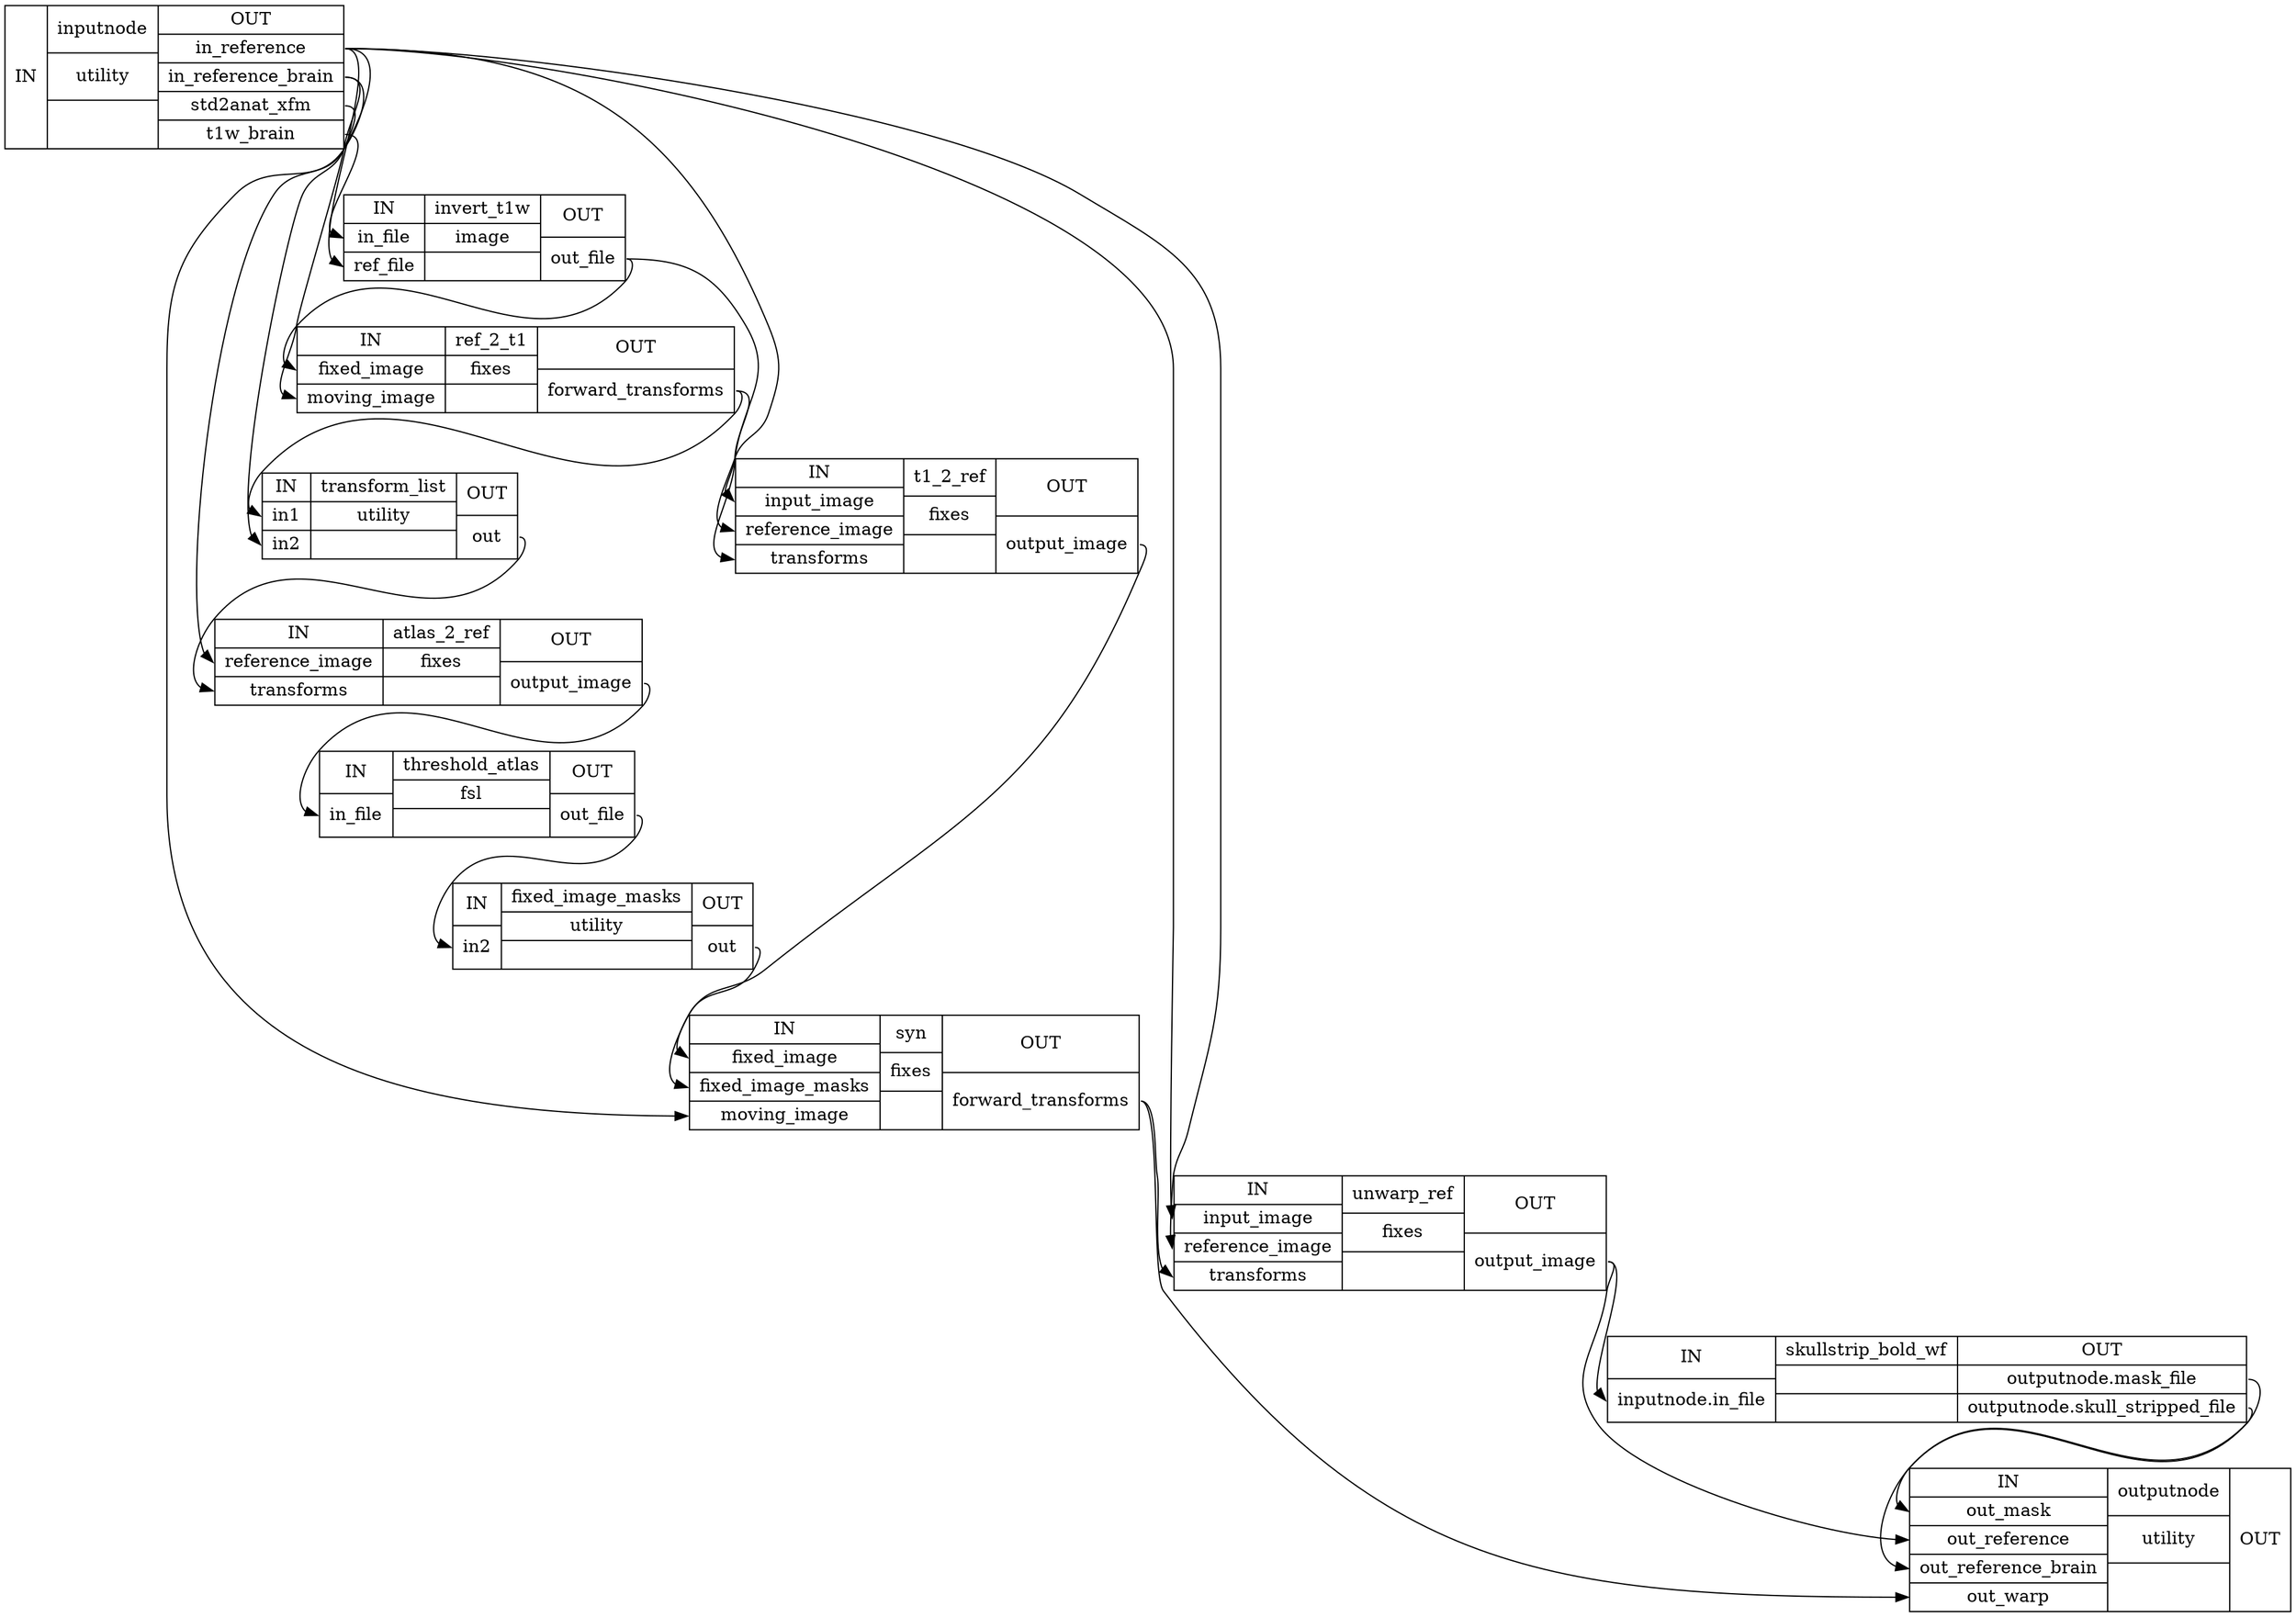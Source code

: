 digraph structs {
node [shape=record];
syn_sdc_wfinputnode [label="{IN}|{ inputnode | utility |  }|{OUT|<outinreference> in_reference|<outinreferencebrain> in_reference_brain|<outstd2anatxfm> std2anat_xfm|<outt1wbrain> t1w_brain}"];
syn_sdc_wfinvert_t1w [label="{IN|<ininfile> in_file|<inreffile> ref_file}|{ invert_t1w | image |  }|{OUT|<outoutfile> out_file}"];
syn_sdc_wfref_2_t1 [label="{IN|<infixedimage> fixed_image|<inmovingimage> moving_image}|{ ref_2_t1 | fixes |  }|{OUT|<outforwardtransforms> forward_transforms}"];
syn_sdc_wftransform_list [label="{IN|<inin1> in1|<inin2> in2}|{ transform_list | utility |  }|{OUT|<outout> out}"];
syn_sdc_wfatlas_2_ref [label="{IN|<inreferenceimage> reference_image|<intransforms> transforms}|{ atlas_2_ref | fixes |  }|{OUT|<outoutputimage> output_image}"];
syn_sdc_wfthreshold_atlas [label="{IN|<ininfile> in_file}|{ threshold_atlas | fsl |  }|{OUT|<outoutfile> out_file}"];
syn_sdc_wffixed_image_masks [label="{IN|<inin2> in2}|{ fixed_image_masks | utility |  }|{OUT|<outout> out}"];
syn_sdc_wft1_2_ref [label="{IN|<ininputimage> input_image|<inreferenceimage> reference_image|<intransforms> transforms}|{ t1_2_ref | fixes |  }|{OUT|<outoutputimage> output_image}"];
syn_sdc_wfsyn [label="{IN|<infixedimage> fixed_image|<infixedimagemasks> fixed_image_masks|<inmovingimage> moving_image}|{ syn | fixes |  }|{OUT|<outforwardtransforms> forward_transforms}"];
syn_sdc_wfunwarp_ref [label="{IN|<ininputimage> input_image|<inreferenceimage> reference_image|<intransforms> transforms}|{ unwarp_ref | fixes |  }|{OUT|<outoutputimage> output_image}"];
syn_sdc_wfskullstrip_bold_wf [label="{IN|<ininputnodeinfile> inputnode.in_file}|{ skullstrip_bold_wf |  |  }|{OUT|<outoutputnodemaskfile> outputnode.mask_file|<outoutputnodeskullstrippedfile> outputnode.skull_stripped_file}"];
syn_sdc_wfoutputnode [label="{IN|<inoutmask> out_mask|<inoutreference> out_reference|<inoutreferencebrain> out_reference_brain|<inoutwarp> out_warp}|{ outputnode | utility |  }|{OUT}"];
syn_sdc_wfatlas_2_ref:outoutputimage:e -> syn_sdc_wfthreshold_atlas:ininfile:w;
syn_sdc_wffixed_image_masks:outout:e -> syn_sdc_wfsyn:infixedimagemasks:w;
syn_sdc_wfinputnode:outinreference:e -> syn_sdc_wfatlas_2_ref:inreferenceimage:w;
syn_sdc_wfinputnode:outinreference:e -> syn_sdc_wfinvert_t1w:inreffile:w;
syn_sdc_wfinputnode:outinreference:e -> syn_sdc_wft1_2_ref:inreferenceimage:w;
syn_sdc_wfinputnode:outinreference:e -> syn_sdc_wfunwarp_ref:ininputimage:w;
syn_sdc_wfinputnode:outinreference:e -> syn_sdc_wfunwarp_ref:inreferenceimage:w;
syn_sdc_wfinputnode:outinreferencebrain:e -> syn_sdc_wfref_2_t1:inmovingimage:w;
syn_sdc_wfinputnode:outinreferencebrain:e -> syn_sdc_wfsyn:inmovingimage:w;
syn_sdc_wfinputnode:outstd2anatxfm:e -> syn_sdc_wftransform_list:inin2:w;
syn_sdc_wfinputnode:outt1wbrain:e -> syn_sdc_wfinvert_t1w:ininfile:w;
syn_sdc_wfinvert_t1w:outoutfile:e -> syn_sdc_wfref_2_t1:infixedimage:w;
syn_sdc_wfinvert_t1w:outoutfile:e -> syn_sdc_wft1_2_ref:ininputimage:w;
syn_sdc_wfref_2_t1:outforwardtransforms:e -> syn_sdc_wft1_2_ref:intransforms:w;
syn_sdc_wfref_2_t1:outforwardtransforms:e -> syn_sdc_wftransform_list:inin1:w;
syn_sdc_wfskullstrip_bold_wf:outoutputnodemaskfile:e -> syn_sdc_wfoutputnode:inoutmask:w;
syn_sdc_wfskullstrip_bold_wf:outoutputnodeskullstrippedfile:e -> syn_sdc_wfoutputnode:inoutreferencebrain:w;
syn_sdc_wfsyn:outforwardtransforms:e -> syn_sdc_wfoutputnode:inoutwarp:w;
syn_sdc_wfsyn:outforwardtransforms:e -> syn_sdc_wfunwarp_ref:intransforms:w;
syn_sdc_wft1_2_ref:outoutputimage:e -> syn_sdc_wfsyn:infixedimage:w;
syn_sdc_wfthreshold_atlas:outoutfile:e -> syn_sdc_wffixed_image_masks:inin2:w;
syn_sdc_wftransform_list:outout:e -> syn_sdc_wfatlas_2_ref:intransforms:w;
syn_sdc_wfunwarp_ref:outoutputimage:e -> syn_sdc_wfoutputnode:inoutreference:w;
syn_sdc_wfunwarp_ref:outoutputimage:e -> syn_sdc_wfskullstrip_bold_wf:ininputnodeinfile:w;
}